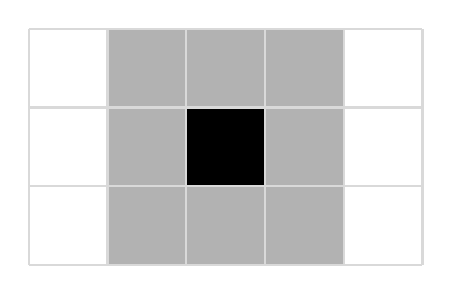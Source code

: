 \begin{tikzpicture}
  \fill[black] (1,1) rectangle (2,2);

  \fill[gray!60]  (0,0) rectangle (1,1);
  \fill[gray!60]  (1,0) rectangle (2,1);
  \fill[gray!60]  (2,0) rectangle (3,1);

  \fill[gray!60]  (0,1) rectangle (1,2);
  \fill[gray!60]  (2,1) rectangle (3,2);

  \fill[gray!60]  (0,2) rectangle (1,3);
  \fill[gray!60]  (1,2) rectangle (2,3);
  \fill[gray!60]  (2,2) rectangle (3,3);
  \draw[thick,step=1cm,color=gray!30] (-1, 0) grid (4,3);
\end{tikzpicture}
